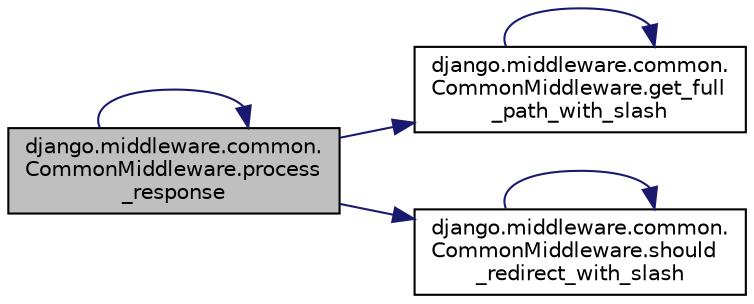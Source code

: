 digraph "django.middleware.common.CommonMiddleware.process_response"
{
 // LATEX_PDF_SIZE
  edge [fontname="Helvetica",fontsize="10",labelfontname="Helvetica",labelfontsize="10"];
  node [fontname="Helvetica",fontsize="10",shape=record];
  rankdir="LR";
  Node1 [label="django.middleware.common.\lCommonMiddleware.process\l_response",height=0.2,width=0.4,color="black", fillcolor="grey75", style="filled", fontcolor="black",tooltip=" "];
  Node1 -> Node2 [color="midnightblue",fontsize="10",style="solid",fontname="Helvetica"];
  Node2 [label="django.middleware.common.\lCommonMiddleware.get_full\l_path_with_slash",height=0.2,width=0.4,color="black", fillcolor="white", style="filled",URL="$dc/dcb/classdjango_1_1middleware_1_1common_1_1_common_middleware.html#a5feb074a7b10faa5fe7abb45ca7fbc1c",tooltip=" "];
  Node2 -> Node2 [color="midnightblue",fontsize="10",style="solid",fontname="Helvetica"];
  Node1 -> Node1 [color="midnightblue",fontsize="10",style="solid",fontname="Helvetica"];
  Node1 -> Node3 [color="midnightblue",fontsize="10",style="solid",fontname="Helvetica"];
  Node3 [label="django.middleware.common.\lCommonMiddleware.should\l_redirect_with_slash",height=0.2,width=0.4,color="black", fillcolor="white", style="filled",URL="$dc/dcb/classdjango_1_1middleware_1_1common_1_1_common_middleware.html#ab5821345b6539830541b32eda93deeea",tooltip=" "];
  Node3 -> Node3 [color="midnightblue",fontsize="10",style="solid",fontname="Helvetica"];
}
